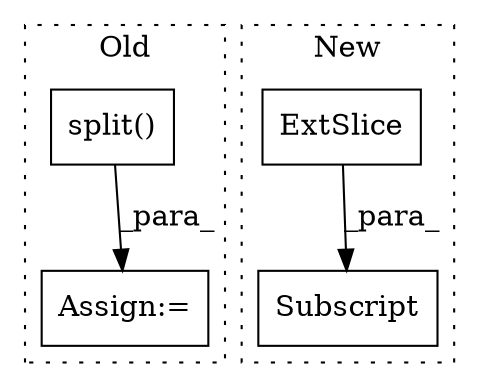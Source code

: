 digraph G {
subgraph cluster0 {
1 [label="split()" a="75" s="6211,6234" l="9,10" shape="box"];
4 [label="Assign:=" a="68" s="6208" l="3" shape="box"];
label = "Old";
style="dotted";
}
subgraph cluster1 {
2 [label="ExtSlice" a="85" s="7133" l="6" shape="box"];
3 [label="Subscript" a="63" s="7133,0" l="39,0" shape="box"];
label = "New";
style="dotted";
}
1 -> 4 [label="_para_"];
2 -> 3 [label="_para_"];
}